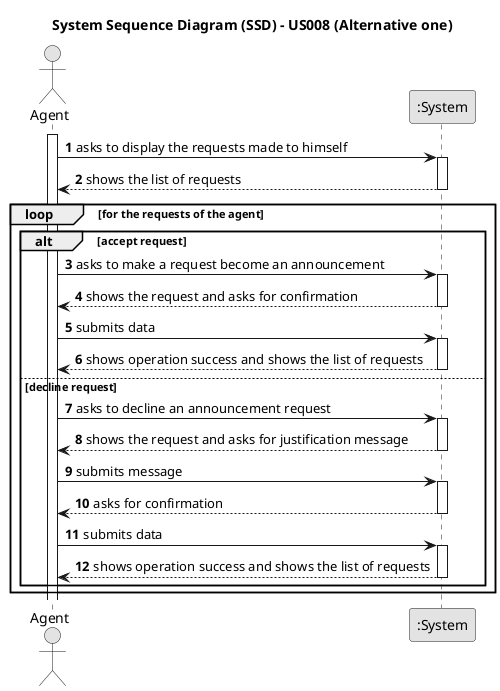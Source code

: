 @startuml
skinparam monochrome true
skinparam packageStyle rectangle
skinparam shadowing false

title System Sequence Diagram (SSD) - US008 (Alternative one)

autonumber

actor "Agent" as Employee
participant ":System" as System

activate Employee

    Employee -> System : asks to display the requests made to himself
    activate System

    System --> Employee : shows the list of requests
    deactivate System

    loop for the requests of the agent

        alt accept request
        Employee -> System : asks to make a request become an announcement
        activate System

        System --> Employee : shows the request and asks for confirmation
        deactivate System

        Employee -> System : submits data
        activate System

        System --> Employee : shows operation success and shows the list of requests
        deactivate System

        else decline request
        Employee -> System : asks to decline an announcement request
        activate System

        System --> Employee : shows the request and asks for justification message
        deactivate System

        Employee -> System :submits message
        activate System

        System --> Employee : asks for confirmation
        deactivate System

        Employee -> System : submits data
        activate System

        System --> Employee : shows operation success and shows the list of requests
        deactivate System

        end

'        opt request
'
'        Employee -> System : asks to make a request become an announcement
'        activate System
'
'        System --> Employee : shows the request and asks for confirmation
'        deactivate System
'
'        Employee -> System : submits data
'        activate System
'
'        System --> Employee : shows operation success and shows the list of requests
'        deactivate System
'
'        end

    end

@enduml